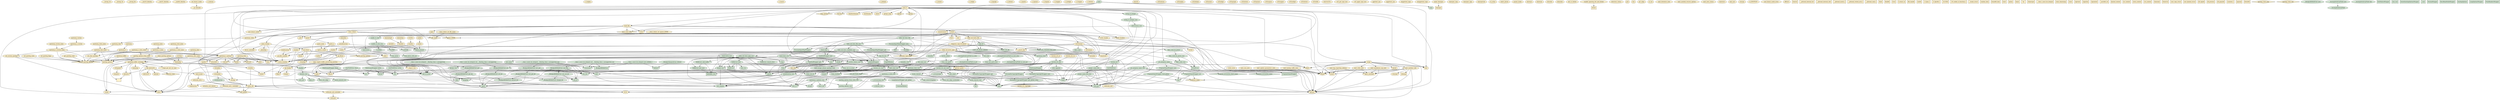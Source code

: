digraph {
"__bswap_16" [type=functions, language=source, fillcolor="#FFF2CC", style=filled, shape=ellipse];
"__bswap_32" [type=functions, language=source, fillcolor="#FFF2CC", style=filled, shape=ellipse];
"__bswap_64" [type=functions, language=source, fillcolor="#FFF2CC", style=filled, shape=ellipse];
"__uint16_identity" [type=functions, language=source, fillcolor="#FFF2CC", style=filled, shape=ellipse];
"__uint32_identity" [type=functions, language=source, fillcolor="#FFF2CC", style=filled, shape=ellipse];
"__uint64_identity" [type=functions, language=source, fillcolor="#FFF2CC", style=filled, shape=ellipse];
"__gl_setmode" [type=functions, language=source, fillcolor="#FFF2CC", style=filled, shape=ellipse];
"set_binary_mode" [type=functions, language=source, fillcolor="#FFF2CC", style=filled, shape=ellipse];
"c_isalnum" [type=functions, language=source, fillcolor="#FFF2CC", style=filled, shape=ellipse];
"c_isalpha" [type=functions, language=source, fillcolor="#FFF2CC", style=filled, shape=ellipse];
"c_isascii" [type=functions, language=source, fillcolor="#FFF2CC", style=filled, shape=ellipse];
"c_isblank" [type=functions, language=source, fillcolor="#FFF2CC", style=filled, shape=ellipse];
"c_iscntrl" [type=functions, language=source, fillcolor="#FFF2CC", style=filled, shape=ellipse];
"c_isdigit" [type=functions, language=source, fillcolor="#FFF2CC", style=filled, shape=ellipse];
"c_isgraph" [type=functions, language=source, fillcolor="#FFF2CC", style=filled, shape=ellipse];
"c_islower" [type=functions, language=source, fillcolor="#FFF2CC", style=filled, shape=ellipse];
"c_isprint" [type=functions, language=source, fillcolor="#FFF2CC", style=filled, shape=ellipse];
"c_ispunct" [type=functions, language=source, fillcolor="#FFF2CC", style=filled, shape=ellipse];
"c_isspace" [type=functions, language=source, fillcolor="#FFF2CC", style=filled, shape=ellipse];
"c_isupper" [type=functions, language=source, fillcolor="#FFF2CC", style=filled, shape=ellipse];
"c_isxdigit" [type=functions, language=source, fillcolor="#FFF2CC", style=filled, shape=ellipse];
"c_toupper" [type=functions, language=source, fillcolor="#FFF2CC", style=filled, shape=ellipse];
"c_tolower" [type=functions, language=source, fillcolor="#FFF2CC", style=filled, shape=ellipse];
"mbszero" [type=functions, language=source, fillcolor="#FFF2CC", style=filled, shape=ellipse];
"btoc32" [type=functions, language=source, fillcolor="#FFF2CC", style=filled, shape=ellipse];
"c32isalnum" [type=functions, language=source, fillcolor="#FFF2CC", style=filled, shape=ellipse];
"c32isalpha" [type=functions, language=source, fillcolor="#FFF2CC", style=filled, shape=ellipse];
"c32isblank" [type=functions, language=source, fillcolor="#FFF2CC", style=filled, shape=ellipse];
"c32iscntrl" [type=functions, language=source, fillcolor="#FFF2CC", style=filled, shape=ellipse];
"c32isdigit" [type=functions, language=source, fillcolor="#FFF2CC", style=filled, shape=ellipse];
"c32isgraph" [type=functions, language=source, fillcolor="#FFF2CC", style=filled, shape=ellipse];
"c32islower" [type=functions, language=source, fillcolor="#FFF2CC", style=filled, shape=ellipse];
"c32ispunct" [type=functions, language=source, fillcolor="#FFF2CC", style=filled, shape=ellipse];
"c32isspace" [type=functions, language=source, fillcolor="#FFF2CC", style=filled, shape=ellipse];
"c32isupper" [type=functions, language=source, fillcolor="#FFF2CC", style=filled, shape=ellipse];
"c32isxdigit" [type=functions, language=source, fillcolor="#FFF2CC", style=filled, shape=ellipse];
"c32tolower" [type=functions, language=source, fillcolor="#FFF2CC", style=filled, shape=ellipse];
"c32width" [type=functions, language=source, fillcolor="#FFF2CC", style=filled, shape=ellipse];
"mbsrtoc32s" [type=functions, language=source, fillcolor="#FFF2CC", style=filled, shape=ellipse];
"c32_get_type_test" [type=functions, language=source, fillcolor="#FFF2CC", style=filled, shape=ellipse];
"c32_apply_type_test" [type=functions, language=source, fillcolor="#FFF2CC", style=filled, shape=ellipse];
"c32isprint" [type=functions, language=source, fillcolor="#FFF2CC", style=filled, shape=ellipse];
"close_stream" [type=functions, language=source, fillcolor="#FFF2CC", style=filled, shape=ellipse];
"pgettext_aux" [type=functions, language=source, fillcolor="#FFF2CC", style=filled, shape=ellipse];
"npgettext_aux" [type=functions, language=source, fillcolor="#FFF2CC", style=filled, shape=ellipse];
"dcpgettext_expr" [type=functions, language=source, fillcolor="#FFF2CC", style=filled, shape=ellipse];
"dcnpgettext_expr" [type=functions, language=source, fillcolor="#FFF2CC", style=filled, shape=ellipse];
"close_stdout_set_file_name" [type=functions, language=source, fillcolor="#FFF2CC", style=filled, shape=ellipse];
"close_stdout_set_ignore_EPIPE" [type=functions, language=source, fillcolor="#FFF2CC", style=filled, shape=ellipse];
"close_stdout" [type=functions, language=source, fillcolor="#FFF2CC", style=filled, shape=ellipse];
"rpl_fclose" [type=functions, language=source, fillcolor="#FFF2CC", style=filled, shape=ellipse];
"clear_ungetc_buffer_preserving_position" [type=functions, language=source, fillcolor="#FFF2CC", style=filled, shape=ellipse];
"rpl_fflush" [type=functions, language=source, fillcolor="#FFF2CC", style=filled, shape=ellipse];
"rpl_fseeko" [type=functions, language=source, fillcolor="#FFF2CC", style=filled, shape=ellipse];
"hard_locale" [type=functions, language=source, fillcolor="#FFF2CC", style=filled, shape=ellipse];
"initialize_exit_failure" [type=functions, language=source, fillcolor="#FFF2CC", style=filled, shape=ellipse];
"make_timespec" [type=functions, language=source, fillcolor="#FFF2CC", style=filled, shape=ellipse];
"timespec_cmp" [type=functions, language=source, fillcolor="#FFF2CC", style=filled, shape=ellipse];
"timespec_sign" [type=functions, language=source, fillcolor="#FFF2CC", style=filled, shape=ellipse];
"timespectod" [type=functions, language=source, fillcolor="#FFF2CC", style=filled, shape=ellipse];
"to_uchar" [type=functions, language=source, fillcolor="#FFF2CC", style=filled, shape=ellipse];
"select_plural" [type=functions, language=source, fillcolor="#FFF2CC", style=filled, shape=ellipse];
"xnrealloc" [type=functions, language=source, fillcolor="#FFF2CC", style=filled, shape=ellipse];
"psame_inode" [type=functions, language=source, fillcolor="#FFF2CC", style=filled, shape=ellipse];
"chownat" [type=functions, language=source, fillcolor="#FFF2CC", style=filled, shape=ellipse];
"lchownat" [type=functions, language=source, fillcolor="#FFF2CC", style=filled, shape=ellipse];
"chmodat" [type=functions, language=source, fillcolor="#FFF2CC", style=filled, shape=ellipse];
"lchmodat" [type=functions, language=source, fillcolor="#FFF2CC", style=filled, shape=ellipse];
"dot_or_dotdot" [type=functions, language=source, fillcolor="#FFF2CC", style=filled, shape=ellipse];
"readdir_ignoring_dot_and_dotdot" [type=functions, language=source, fillcolor="#FFF2CC", style=filled, shape=ellipse];
"directory_status" [type=functions, language=source, fillcolor="#FFF2CC", style=filled, shape=ellipse];
"gcd" [type=functions, language=source, fillcolor="#FFF2CC", style=filled, shape=ellipse];
"lcm" [type=functions, language=source, fillcolor="#FFF2CC", style=filled, shape=ellipse];
"ptr_align" [type=functions, language=source, fillcolor="#FFF2CC", style=filled, shape=ellipse];
"is_nul" [type=functions, language=source, fillcolor="#FFF2CC", style=filled, shape=ellipse];
"emit_stdin_note" [type=functions, language=source, fillcolor="#FFF2CC", style=filled, shape=ellipse];
"emit_mandatory_arg_note" [type=functions, language=source, fillcolor="#FFF2CC", style=filled, shape=ellipse];
"emit_size_note" [type=functions, language=source, fillcolor="#FFF2CC", style=filled, shape=ellipse];
"emit_blocksize_note" [type=functions, language=source, fillcolor="#FFF2CC", style=filled, shape=ellipse];
"emit_update_parameters_note" [type=functions, language=source, fillcolor="#FFF2CC", style=filled, shape=ellipse];
"emit_backup_suffix_note" [type=functions, language=source, fillcolor="#FFF2CC", style=filled, shape=ellipse];
"emit_symlink_recurse_options" [type=functions, language=source, fillcolor="#FFF2CC", style=filled, shape=ellipse];
"emit_exec_status" [type=functions, language=source, fillcolor="#FFF2CC", style=filled, shape=ellipse];
"emit_ancillary_info" [type=functions, language=source, fillcolor="#FFF2CC", style=filled, shape=ellipse];
"timetostr" [type=functions, language=source, fillcolor="#FFF2CC", style=filled, shape=ellipse];
"bad_cast" [type=functions, language=source, fillcolor="#FFF2CC", style=filled, shape=ellipse];
"write_error" [type=functions, language=source, fillcolor="#FFF2CC", style=filled, shape=ellipse];
"stzncpy" [type=functions, language=source, fillcolor="#FFF2CC", style=filled, shape=ellipse];
"is_ENOTSUP" [type=functions, language=source, fillcolor="#FFF2CC", style=filled, shape=ellipse];
"xset_binary_mode_error" [type=functions, language=source, fillcolor="#FFF2CC", style=filled, shape=ellipse];
"xset_binary_mode" [type=functions, language=source, fillcolor="#FFF2CC", style=filled, shape=ellipse];
"usage" [type=functions, language=source, fillcolor="#FFF2CC", style=filled, shape=ellipse];
"diagnose_copy_fd_failure" [type=functions, language=source, fillcolor="#FFF2CC", style=filled, shape=ellipse];
"write_header" [type=functions, language=source, fillcolor="#FFF2CC", style=filled, shape=ellipse];
"elide_tail_bytes_pipe" [type=functions, language=source, fillcolor="#FFF2CC", style=filled, shape=ellipse];
"elide_tail_bytes_file" [type=functions, language=source, fillcolor="#FFF2CC", style=filled, shape=ellipse];
"head" [type=functions, language=source, fillcolor="#FFF2CC", style=filled, shape=ellipse];
"head_file" [type=functions, language=source, fillcolor="#FFF2CC", style=filled, shape=ellipse];
"main_0" [type=functions, language=source, fillcolor="#FFF2CC", style=filled, shape=ellipse];
"_gl_alloc_nomem" [type=functions, language=source, fillcolor="#FFF2CC", style=filled, shape=ellipse];
"imalloc" [type=functions, language=source, fillcolor="#FFF2CC", style=filled, shape=ellipse];
"irealloc" [type=functions, language=source, fillcolor="#FFF2CC", style=filled, shape=ellipse];
"icalloc" [type=functions, language=source, fillcolor="#FFF2CC", style=filled, shape=ellipse];
"ireallocarray" [type=functions, language=source, fillcolor="#FFF2CC", style=filled, shape=ellipse];
"rpl_mbrtoc32" [type=functions, language=source, fillcolor="#FFF2CC", style=filled, shape=ellipse];
"offtostr" [type=functions, language=source, fillcolor="#FFF2CC", style=filled, shape=ellipse];
"clone_quoting_options" [type=functions, language=source, fillcolor="#FFF2CC", style=filled, shape=ellipse];
"get_quoting_style" [type=functions, language=source, fillcolor="#FFF2CC", style=filled, shape=ellipse];
"set_quoting_style" [type=functions, language=source, fillcolor="#FFF2CC", style=filled, shape=ellipse];
"set_char_quoting" [type=functions, language=source, fillcolor="#FFF2CC", style=filled, shape=ellipse];
"set_quoting_flags" [type=functions, language=source, fillcolor="#FFF2CC", style=filled, shape=ellipse];
"set_custom_quoting" [type=functions, language=source, fillcolor="#FFF2CC", style=filled, shape=ellipse];
"quoting_options_from_style" [type=functions, language=source, fillcolor="#FFF2CC", style=filled, shape=ellipse];
"gettext_quote" [type=functions, language=source, fillcolor="#FFF2CC", style=filled, shape=ellipse];
"quotearg_buffer_restyled" [type=functions, language=source, fillcolor="#FFF2CC", style=filled, shape=ellipse];
"quotearg_buffer" [type=functions, language=source, fillcolor="#FFF2CC", style=filled, shape=ellipse];
"quotearg_alloc" [type=functions, language=source, fillcolor="#FFF2CC", style=filled, shape=ellipse];
"quotearg_alloc_mem" [type=functions, language=source, fillcolor="#FFF2CC", style=filled, shape=ellipse];
"quotearg_free" [type=functions, language=source, fillcolor="#FFF2CC", style=filled, shape=ellipse];
"quotearg_n_options" [type=functions, language=source, fillcolor="#FFF2CC", style=filled, shape=ellipse];
"quotearg_n" [type=functions, language=source, fillcolor="#FFF2CC", style=filled, shape=ellipse];
"quotearg_n_mem" [type=functions, language=source, fillcolor="#FFF2CC", style=filled, shape=ellipse];
"quotearg" [type=functions, language=source, fillcolor="#FFF2CC", style=filled, shape=ellipse];
"quotearg_mem" [type=functions, language=source, fillcolor="#FFF2CC", style=filled, shape=ellipse];
"quotearg_n_style_mem" [type=functions, language=source, fillcolor="#FFF2CC", style=filled, shape=ellipse];
"quotearg_style_mem" [type=functions, language=source, fillcolor="#FFF2CC", style=filled, shape=ellipse];
"quotearg_char_mem" [type=functions, language=source, fillcolor="#FFF2CC", style=filled, shape=ellipse];
"quotearg_char" [type=functions, language=source, fillcolor="#FFF2CC", style=filled, shape=ellipse];
"quotearg_colon" [type=functions, language=source, fillcolor="#FFF2CC", style=filled, shape=ellipse];
"quotearg_colon_mem" [type=functions, language=source, fillcolor="#FFF2CC", style=filled, shape=ellipse];
"quotearg_n_style_colon" [type=functions, language=source, fillcolor="#FFF2CC", style=filled, shape=ellipse];
"quotearg_n_custom" [type=functions, language=source, fillcolor="#FFF2CC", style=filled, shape=ellipse];
"quotearg_n_custom_mem" [type=functions, language=source, fillcolor="#FFF2CC", style=filled, shape=ellipse];
"quotearg_custom" [type=functions, language=source, fillcolor="#FFF2CC", style=filled, shape=ellipse];
"quotearg_custom_mem" [type=functions, language=source, fillcolor="#FFF2CC", style=filled, shape=ellipse];
"quote_n_mem" [type=functions, language=source, fillcolor="#FFF2CC", style=filled, shape=ellipse];
"quote_mem" [type=functions, language=source, fillcolor="#FFF2CC", style=filled, shape=ellipse];
"quote_n" [type=functions, language=source, fillcolor="#FFF2CC", style=filled, shape=ellipse];
"quote" [type=functions, language=source, fillcolor="#FFF2CC", style=filled, shape=ellipse];
"setlocale_null_unlocked" [type=functions, language=source, fillcolor="#FFF2CC", style=filled, shape=ellipse];
"setlocale_null_r_unlocked" [type=functions, language=source, fillcolor="#FFF2CC", style=filled, shape=ellipse];
"setlocale_null_r" [type=functions, language=source, fillcolor="#FFF2CC", style=filled, shape=ellipse];
"setlocale_null" [type=functions, language=source, fillcolor="#FFF2CC", style=filled, shape=ellipse];
"umaxtostr" [type=functions, language=source, fillcolor="#FFF2CC", style=filled, shape=ellipse];
"version_etc_ar" [type=functions, language=source, fillcolor="#FFF2CC", style=filled, shape=ellipse];
"version_etc_va" [type=functions, language=source, fillcolor="#FFF2CC", style=filled, shape=ellipse];
"emit_bug_reporting_address" [type=functions, language=source, fillcolor="#FFF2CC", style=filled, shape=ellipse];
"xalloc_die" [type=functions, language=source, fillcolor="#FFF2CC", style=filled, shape=ellipse];
"xnumtoumax" [type=functions, language=source, fillcolor="#FFF2CC", style=filled, shape=ellipse];
"ximalloc" [type=functions, language=source, fillcolor="#FFF2CC", style=filled, shape=ellipse];
"xcharalloc" [type=functions, language=source, fillcolor="#FFF2CC", style=filled, shape=ellipse];
"xrealloc" [type=functions, language=source, fillcolor="#FFF2CC", style=filled, shape=ellipse];
"xirealloc" [type=functions, language=source, fillcolor="#FFF2CC", style=filled, shape=ellipse];
"xireallocarray" [type=functions, language=source, fillcolor="#FFF2CC", style=filled, shape=ellipse];
"xinmalloc" [type=functions, language=source, fillcolor="#FFF2CC", style=filled, shape=ellipse];
"x2realloc" [type=functions, language=source, fillcolor="#FFF2CC", style=filled, shape=ellipse];
"x2nrealloc" [type=functions, language=source, fillcolor="#FFF2CC", style=filled, shape=ellipse];
"xpalloc" [type=functions, language=source, fillcolor="#FFF2CC", style=filled, shape=ellipse];
"xzalloc" [type=functions, language=source, fillcolor="#FFF2CC", style=filled, shape=ellipse];
"xizalloc" [type=functions, language=source, fillcolor="#FFF2CC", style=filled, shape=ellipse];
"xcalloc" [type=functions, language=source, fillcolor="#FFF2CC", style=filled, shape=ellipse];
"xicalloc" [type=functions, language=source, fillcolor="#FFF2CC", style=filled, shape=ellipse];
"xmemdup" [type=functions, language=source, fillcolor="#FFF2CC", style=filled, shape=ellipse];
"ximemdup" [type=functions, language=source, fillcolor="#FFF2CC", style=filled, shape=ellipse];
"ximemdup0" [type=functions, language=source, fillcolor="#FFF2CC", style=filled, shape=ellipse];
"xstrdup" [type=functions, language=source, fillcolor="#FFF2CC", style=filled, shape=ellipse];
"xstrtoumax" [type=functions, language=source, fillcolor="#FFF2CC", style=filled, shape=ellipse];
"" [type=structs, language=source, fillcolor="#FFF2CC", style=filled, shape=box];
"timeval" [type=structs, language=source, fillcolor="#FFF2CC", style=filled, shape=box];
"timespec" [type=structs, language=source, fillcolor="#FFF2CC", style=filled, shape=box];
"__pthread_internal_list" [type=structs, language=source, fillcolor="#FFF2CC", style=filled, shape=box];
"__pthread_internal_slist" [type=structs, language=source, fillcolor="#FFF2CC", style=filled, shape=box];
"__pthread_mutex_s" [type=structs, language=source, fillcolor="#FFF2CC", style=filled, shape=box];
"__pthread_rwlock_arch_t" [type=structs, language=source, fillcolor="#FFF2CC", style=filled, shape=box];
"__pthread_cond_s" [type=structs, language=source, fillcolor="#FFF2CC", style=filled, shape=box];
"flock" [type=structs, language=source, fillcolor="#FFF2CC", style=filled, shape=box];
"flock64" [type=structs, language=source, fillcolor="#FFF2CC", style=filled, shape=box];
"iovec" [type=structs, language=source, fillcolor="#FFF2CC", style=filled, shape=box];
"f_owner_ex" [type=structs, language=source, fillcolor="#FFF2CC", style=filled, shape=box];
"file_handle" [type=structs, language=source, fillcolor="#FFF2CC", style=filled, shape=box];
"stat" [type=structs, language=source, fillcolor="#FFF2CC", style=filled, shape=box];
"stat64" [type=structs, language=source, fillcolor="#FFF2CC", style=filled, shape=box];
"_G_fpos_t" [type=structs, language=source, fillcolor="#FFF2CC", style=filled, shape=box];
"_G_fpos64_t" [type=structs, language=source, fillcolor="#FFF2CC", style=filled, shape=box];
"_IO_FILE" [type=structs, language=source, fillcolor="#FFF2CC", style=filled, shape=box];
"_IO_cookie_io_functions_t" [type=structs, language=source, fillcolor="#FFF2CC", style=filled, shape=box];
"__locale_struct" [type=structs, language=source, fillcolor="#FFF2CC", style=filled, shape=box];
"random_data" [type=structs, language=source, fillcolor="#FFF2CC", style=filled, shape=box];
"drand48_data" [type=structs, language=source, fillcolor="#FFF2CC", style=filled, shape=box];
"lconv" [type=structs, language=source, fillcolor="#FFF2CC", style=filled, shape=box];
"option" [type=structs, language=source, fillcolor="#FFF2CC", style=filled, shape=box];
"timex" [type=structs, language=source, fillcolor="#FFF2CC", style=filled, shape=box];
"tm" [type=structs, language=source, fillcolor="#FFF2CC", style=filled, shape=box];
"itimerspec" [type=structs, language=source, fillcolor="#FFF2CC", style=filled, shape=box];
"__time_t_must_be_integral" [type=structs, language=source, fillcolor="#FFF2CC", style=filled, shape=box];
"statx_timestamp" [type=structs, language=source, fillcolor="#FFF2CC", style=filled, shape=box];
"statx" [type=structs, language=source, fillcolor="#FFF2CC", style=filled, shape=box];
"sigevent" [type=structs, language=source, fillcolor="#FFF2CC", style=filled, shape=box];
"sigaction" [type=structs, language=source, fillcolor="#FFF2CC", style=filled, shape=box];
"sigcontext" [type=structs, language=source, fillcolor="#FFF2CC", style=filled, shape=box];
"_aarch64_ctx" [type=structs, language=source, fillcolor="#FFF2CC", style=filled, shape=box];
"fpsimd_context" [type=structs, language=source, fillcolor="#FFF2CC", style=filled, shape=box];
"esr_context" [type=structs, language=source, fillcolor="#FFF2CC", style=filled, shape=box];
"extra_context" [type=structs, language=source, fillcolor="#FFF2CC", style=filled, shape=box];
"sve_context" [type=structs, language=source, fillcolor="#FFF2CC", style=filled, shape=box];
"timezone" [type=structs, language=source, fillcolor="#FFF2CC", style=filled, shape=box];
"itimerval" [type=structs, language=source, fillcolor="#FFF2CC", style=filled, shape=box];
"user_regs_struct" [type=structs, language=source, fillcolor="#FFF2CC", style=filled, shape=box];
"user_fpsimd_struct" [type=structs, language=source, fillcolor="#FFF2CC", style=filled, shape=box];
"elf_siginfo" [type=structs, language=source, fillcolor="#FFF2CC", style=filled, shape=box];
"elf_prstatus" [type=structs, language=source, fillcolor="#FFF2CC", style=filled, shape=box];
"elf_prpsinfo" [type=structs, language=source, fillcolor="#FFF2CC", style=filled, shape=box];
"ucontext_t" [type=structs, language=source, fillcolor="#FFF2CC", style=filled, shape=box];
"sigstack" [type=structs, language=source, fillcolor="#FFF2CC", style=filled, shape=box];
"dirent" [type=structs, language=source, fillcolor="#FFF2CC", style=filled, shape=box];
"dirent64" [type=structs, language=source, fillcolor="#FFF2CC", style=filled, shape=box];
"infomap" [type=structs, language=source, fillcolor="#FFF2CC", style=filled, shape=box];
"quoting_options" [type=structs, language=source, fillcolor="#FFF2CC", style=filled, shape=box];
"slotvec" [type=globals, language=source, fillcolor="#FFF2CC", style=filled, shape=diamond];
"file_name" [type=globals, language=source, fillcolor="#FFF2CC", style=filled, shape=diamond];
"ignore_EPIPE" [type=globals, language=source, fillcolor="#FFF2CC", style=filled, shape=diamond];
"exit_failure" [type=globals, language=source, fillcolor="#FFF2CC", style=filled, shape=diamond];
"presume_input_pipe" [type=globals, language=source, fillcolor="#FFF2CC", style=filled, shape=diamond];
"print_headers" [type=globals, language=source, fillcolor="#FFF2CC", style=filled, shape=diamond];
"line_end" [type=globals, language=source, fillcolor="#FFF2CC", style=filled, shape=diamond];
"have_read_stdin" [type=globals, language=source, fillcolor="#FFF2CC", style=filled, shape=diamond];
"long_options" [type=globals, language=source, fillcolor="#FFF2CC", style=filled, shape=diamond];
"internal_state" [type=globals, language=source, fillcolor="#FFF2CC", style=filled, shape=diamond];
"program_name" [type=globals, language=source, fillcolor="#FFF2CC", style=filled, shape=diamond];
"quoting_style_args" [type=globals, language=source, fillcolor="#FFF2CC", style=filled, shape=diamond];
"quoting_style_vals" [type=globals, language=source, fillcolor="#FFF2CC", style=filled, shape=diamond];
"default_quoting_options" [type=globals, language=source, fillcolor="#FFF2CC", style=filled, shape=diamond];
"slot0" [type=globals, language=source, fillcolor="#FFF2CC", style=filled, shape=diamond];
"nslots" [type=globals, language=source, fillcolor="#FFF2CC", style=filled, shape=diamond];
"slotvec0" [type=globals, language=source, fillcolor="#FFF2CC", style=filled, shape=diamond];
"quote_quoting_options" [type=globals, language=source, fillcolor="#FFF2CC", style=filled, shape=diamond];
"version_etc_copyright" [type=globals, language=source, fillcolor="#FFF2CC", style=filled, shape=diamond];
"Version" [type=globals, language=source, fillcolor="#FFF2CC", style=filled, shape=diamond];
"quotearg_n_style_rust" [type=functions, language=target, fillcolor="#D5E8D4", style=filled, shape=ellipse];
"__IncompleteArrayField::as_ptr" [type=functions, language=target, fillcolor="#D5E8D4", style=filled, shape=ellipse];
"PresumeInputPipeWrapper::new" [type=functions, language=target, fillcolor="#D5E8D4", style=filled, shape=ellipse];
"VersionEtcCopyrightWrapper::get_global_value" [type=functions, language=target, fillcolor="#D5E8D4", style=filled, shape=ellipse];
"xreallocarray_rust" [type=functions, language=target, fillcolor="#D5E8D4", style=filled, shape=ellipse];
"FileStreamWrapper::flush" [type=functions, language=target, fillcolor="#D5E8D4", style=filled, shape=ellipse];
"safe_read_rust" [type=functions, language=target, fillcolor="#D5E8D4", style=filled, shape=ellipse];
"ProgramNameWrapper::set" [type=functions, language=target, fillcolor="#D5E8D4", style=filled, shape=ellipse];
"xnmalloc" [type=functions, language=target, fillcolor="#D5E8D4", style=filled, shape=ellipse];
"PresumeInputPipeWrapper::get" [type=functions, language=target, fillcolor="#D5E8D4", style=filled, shape=ellipse];
"VersionEtcCopyrightWrapper::new" [type=functions, language=target, fillcolor="#D5E8D4", style=filled, shape=ellipse];
"locale_charset" [type=functions, language=target, fillcolor="#D5E8D4", style=filled, shape=ellipse];
"xwrite_stdout" [type=functions, language=target, fillcolor="#D5E8D4", style=filled, shape=ellipse];
"check_nonnull_rust" [type=functions, language=target, fillcolor="#D5E8D4", style=filled, shape=ellipse];
"__BindgenBitfieldUnit::change_bit" [type=functions, language=target, fillcolor="#D5E8D4", style=filled, shape=ellipse];
"copy_fd_rust" [type=functions, language=target, fillcolor="#D5E8D4", style=filled, shape=ellipse];
"__BindgenBitfieldUnit::new" [type=functions, language=target, fillcolor="#D5E8D4", style=filled, shape=ellipse];
"string_to_integer_rust" [type=functions, language=target, fillcolor="#D5E8D4", style=filled, shape=ellipse];
"shell_escape_always_quoting_style" [type=functions, language=target, fillcolor="#D5E8D4", style=filled, shape=ellipse];
"bkm_scale_by_power_rust" [type=functions, language=target, fillcolor="#D5E8D4", style=filled, shape=ellipse];
"elide_tail_lines_file_rust" [type=functions, language=target, fillcolor="#D5E8D4", style=filled, shape=ellipse];
"elide_tail_lines_pipe_rust" [type=functions, language=target, fillcolor="#D5E8D4", style=filled, shape=ellipse];
"version_etc_arn_rust" [type=functions, language=target, fillcolor="#D5E8D4", style=filled, shape=ellipse];
"__IncompleteArrayField::as_mut_ptr" [type=functions, language=target, fillcolor="#D5E8D4", style=filled, shape=ellipse];
"__BindgenBitfieldUnit::raw_get_bit" [type=functions, language=target, fillcolor="#D5E8D4", style=filled, shape=ellipse];
"__BindgenBitfieldUnit::get_bit" [type=functions, language=target, fillcolor="#D5E8D4", style=filled, shape=ellipse];
"elseek_rust" [type=functions, language=target, fillcolor="#D5E8D4", style=filled, shape=ellipse];
"FileStreamWrapper::write" [type=functions, language=target, fillcolor="#D5E8D4", style=filled, shape=ellipse];
"main" [type=functions, language=target, fillcolor="#D5E8D4", style=filled, shape=ellipse];
"bkm_scale_by_power" [type=functions, language=target, fillcolor="#D5E8D4", style=filled, shape=ellipse];
"xwrite_stdout_rust" [type=functions, language=target, fillcolor="#D5E8D4", style=filled, shape=ellipse];
"VersionEtcCopyrightWrapper::get" [type=functions, language=target, fillcolor="#D5E8D4", style=filled, shape=ellipse];
"c_tolower_rust" [type=functions, language=target, fillcolor="#D5E8D4", style=filled, shape=ellipse];
"elseek" [type=functions, language=target, fillcolor="#D5E8D4", style=filled, shape=ellipse];
"elide_tail_lines_file" [type=functions, language=target, fillcolor="#D5E8D4", style=filled, shape=ellipse];
"version_etc_rust" [type=functions, language=target, fillcolor="#D5E8D4", style=filled, shape=ellipse];
"quotearg_style_rust" [type=functions, language=target, fillcolor="#D5E8D4", style=filled, shape=ellipse];
"LongOptionsWrapper::get_global" [type=functions, language=target, fillcolor="#D5E8D4", style=filled, shape=ellipse];
"check_nonnull" [type=functions, language=target, fillcolor="#D5E8D4", style=filled, shape=ellipse];
"xnmalloc_rust" [type=functions, language=target, fillcolor="#D5E8D4", style=filled, shape=ellipse];
"locale_charset_rust" [type=functions, language=target, fillcolor="#D5E8D4", style=filled, shape=ellipse];
"quotearg_n_options_rust" [type=functions, language=target, fillcolor="#D5E8D4", style=filled, shape=ellipse];
"__IncompleteArrayField::new" [type=functions, language=target, fillcolor="#D5E8D4", style=filled, shape=ellipse];
"xmalloc_rust" [type=functions, language=target, fillcolor="#D5E8D4", style=filled, shape=ellipse];
"set_program_name" [type=functions, language=target, fillcolor="#D5E8D4", style=filled, shape=ellipse];
"ProgramNameWrapper::new" [type=functions, language=target, fillcolor="#D5E8D4", style=filled, shape=ellipse];
"head_lines" [type=functions, language=target, fillcolor="#D5E8D4", style=filled, shape=ellipse];
"head_bytes_rust" [type=functions, language=target, fillcolor="#D5E8D4", style=filled, shape=ellipse];
"BufferList::new" [type=functions, language=target, fillcolor="#D5E8D4", style=filled, shape=ellipse];
"copy_fd" [type=functions, language=target, fillcolor="#D5E8D4", style=filled, shape=ellipse];
"__BindgenBitfieldUnit::raw_set" [type=functions, language=target, fillcolor="#D5E8D4", style=filled, shape=ellipse];
"__IncompleteArrayField::fmt" [type=functions, language=target, fillcolor="#D5E8D4", style=filled, shape=ellipse];
"usable_st_size_rust" [type=functions, language=target, fillcolor="#D5E8D4", style=filled, shape=ellipse];
"__BindgenBitfieldUnit::set" [type=functions, language=target, fillcolor="#D5E8D4", style=filled, shape=ellipse];
"__BindgenBitfieldUnit::get" [type=functions, language=target, fillcolor="#D5E8D4", style=filled, shape=ellipse];
"version_etc" [type=functions, language=target, fillcolor="#D5E8D4", style=filled, shape=ellipse];
"BufferList::add_buffer" [type=functions, language=target, fillcolor="#D5E8D4", style=filled, shape=ellipse];
"elide_tail_lines_seekable_rust" [type=functions, language=target, fillcolor="#D5E8D4", style=filled, shape=ellipse];
"fpurge_rust" [type=functions, language=target, fillcolor="#D5E8D4", style=filled, shape=ellipse];
"__IncompleteArrayField::as_mut_slice" [type=functions, language=target, fillcolor="#D5E8D4", style=filled, shape=ellipse];
"BufferList::remove_first" [type=functions, language=target, fillcolor="#D5E8D4", style=filled, shape=ellipse];
"LibcFileWriter::write" [type=functions, language=target, fillcolor="#D5E8D4", style=filled, shape=ellipse];
"quotearg_style" [type=functions, language=target, fillcolor="#D5E8D4", style=filled, shape=ellipse];
"__BindgenBitfieldUnit::raw_get" [type=functions, language=target, fillcolor="#D5E8D4", style=filled, shape=ellipse];
"full_read" [type=functions, language=target, fillcolor="#D5E8D4", style=filled, shape=ellipse];
"c_strcasecmp_rust" [type=functions, language=target, fillcolor="#D5E8D4", style=filled, shape=ellipse];
"c_strcasecmp" [type=functions, language=target, fillcolor="#D5E8D4", style=filled, shape=ellipse];
"head_bytes" [type=functions, language=target, fillcolor="#D5E8D4", style=filled, shape=ellipse];
"xmalloc" [type=functions, language=target, fillcolor="#D5E8D4", style=filled, shape=ellipse];
"usable_st_size" [type=functions, language=target, fillcolor="#D5E8D4", style=filled, shape=ellipse];
"__BindgenBitfieldUnit::extract_bit" [type=functions, language=target, fillcolor="#D5E8D4", style=filled, shape=ellipse];
"xdectoumax_rust" [type=functions, language=target, fillcolor="#D5E8D4", style=filled, shape=ellipse];
"__IncompleteArrayField::as_slice" [type=functions, language=target, fillcolor="#D5E8D4", style=filled, shape=ellipse];
"full_read_rust" [type=functions, language=target, fillcolor="#D5E8D4", style=filled, shape=ellipse];
"__time_t_must_be_integral::__floating_time_t_unsupported_raw" [type=functions, language=target, fillcolor="#D5E8D4", style=filled, shape=ellipse];
"__BindgenBitfieldUnit::set_bit" [type=functions, language=target, fillcolor="#D5E8D4", style=filled, shape=ellipse];
"proper_name_lite" [type=functions, language=target, fillcolor="#D5E8D4", style=filled, shape=ellipse];
"__BindgenBitfieldUnit::raw_set_bit" [type=functions, language=target, fillcolor="#D5E8D4", style=filled, shape=ellipse];
"__BindgenOpaqueArray::default" [type=functions, language=target, fillcolor="#D5E8D4", style=filled, shape=ellipse];
"__time_t_must_be_integral::set___floating_time_t_unsupported_raw" [type=functions, language=target, fillcolor="#D5E8D4", style=filled, shape=ellipse];
"LineEndWrapper::new" [type=functions, language=target, fillcolor="#D5E8D4", style=filled, shape=ellipse];
"proper_name_lite_rust" [type=functions, language=target, fillcolor="#D5E8D4", style=filled, shape=ellipse];
"LineEndWrapper::get" [type=functions, language=target, fillcolor="#D5E8D4", style=filled, shape=ellipse];
"xreallocarray" [type=functions, language=target, fillcolor="#D5E8D4", style=filled, shape=ellipse];
"__time_t_must_be_integral::__floating_time_t_unsupported" [type=functions, language=target, fillcolor="#D5E8D4", style=filled, shape=ellipse];
"LibcFileWriter::flush" [type=functions, language=target, fillcolor="#D5E8D4", style=filled, shape=ellipse];
"bkm_scale" [type=functions, language=target, fillcolor="#D5E8D4", style=filled, shape=ellipse];
"__time_t_must_be_integral::set___floating_time_t_unsupported" [type=functions, language=target, fillcolor="#D5E8D4", style=filled, shape=ellipse];
"version_etc_arn" [type=functions, language=target, fillcolor="#D5E8D4", style=filled, shape=ellipse];
"BufferList::last_mut" [type=functions, language=target, fillcolor="#D5E8D4", style=filled, shape=ellipse];
"set_program_name_rust" [type=functions, language=target, fillcolor="#D5E8D4", style=filled, shape=ellipse];
"quoting_options_from_style_rust" [type=functions, language=target, fillcolor="#D5E8D4", style=filled, shape=ellipse];
"string_to_integer" [type=functions, language=target, fillcolor="#D5E8D4", style=filled, shape=ellipse];
"ProgramNameWrapper::read_global" [type=functions, language=target, fillcolor="#D5E8D4", style=filled, shape=ellipse];
"bkm_scale_rust" [type=functions, language=target, fillcolor="#D5E8D4", style=filled, shape=ellipse];
"head_lines_rust" [type=functions, language=target, fillcolor="#D5E8D4", style=filled, shape=ellipse];
"__time_t_must_be_integral::new_bitfield_1" [type=functions, language=target, fillcolor="#D5E8D4", style=filled, shape=ellipse];
"LineEndWrapper" [type=structs, language=target, fillcolor="#D5E8D4", style=filled, shape=box];
"PresumeInputPipeWrapper" [type=structs, language=target, fillcolor="#D5E8D4", style=filled, shape=box];
"ExitFailureWrapper" [type=structs, language=target, fillcolor="#D5E8D4", style=filled, shape=box];
"CopyFdStatus" [type=structs, language=target, fillcolor="#D5E8D4", style=filled, shape=box];
"stat_rust" [type=structs, language=target, fillcolor="#D5E8D4", style=filled, shape=box];
"QuoteQuotingOptionsWrapper" [type=structs, language=target, fillcolor="#D5E8D4", style=filled, shape=box];
"linebuffer_rust" [type=structs, language=target, fillcolor="#D5E8D4", style=filled, shape=box];
"BufferList" [type=structs, language=target, fillcolor="#D5E8D4", style=filled, shape=box];
"_rust" [type=structs, language=target, fillcolor="#D5E8D4", style=filled, shape=box];
"ProgramNameWrapper" [type=structs, language=target, fillcolor="#D5E8D4", style=filled, shape=box];
"quoting_options_rust" [type=structs, language=target, fillcolor="#D5E8D4", style=filled, shape=box];
"VersionWrapper" [type=structs, language=target, fillcolor="#D5E8D4", style=filled, shape=box];
"StrtolError" [type=structs, language=target, fillcolor="#D5E8D4", style=filled, shape=box];
"VersionEtcCopyrightWrapper" [type=structs, language=target, fillcolor="#D5E8D4", style=filled, shape=box];
"HaveReadStdinWrapper" [type=structs, language=target, fillcolor="#D5E8D4", style=filled, shape=box];
"QuotingOptions" [type=structs, language=target, fillcolor="#D5E8D4", style=filled, shape=box];
"CommandOption" [type=structs, language=target, fillcolor="#D5E8D4", style=filled, shape=box];
"FileStreamWrapper" [type=structs, language=target, fillcolor="#D5E8D4", style=filled, shape=box];
"LibcFileWriter" [type=structs, language=target, fillcolor="#D5E8D4", style=filled, shape=box];
"LongOptionsWrapper" [type=structs, language=target, fillcolor="#D5E8D4", style=filled, shape=box];
"PrintHeadersWrapper" [type=structs, language=target, fillcolor="#D5E8D4", style=filled, shape=box];
"S_IFREG" [type=globals, language=target, fillcolor="#D5E8D4", style=filled, shape=diamond];
"COPY_FD_UNEXPECTED_EOF" [type=globals, language=target, fillcolor="#D5E8D4", style=filled, shape=diamond];
"COPY_FD_READ_ERROR" [type=globals, language=target, fillcolor="#D5E8D4", style=filled, shape=diamond];
"SYS_BUFSIZE_MAX" [type=globals, language=target, fillcolor="#D5E8D4", style=filled, shape=diamond];
"INIT" [type=globals, language=target, fillcolor="#D5E8D4", style=filled, shape=diamond];
"COPY_FD_OK" [type=globals, language=target, fillcolor="#D5E8D4", style=filled, shape=diamond];
"S_IFMT" [type=globals, language=target, fillcolor="#D5E8D4", style=filled, shape=diamond];
"S_IFLNK" [type=globals, language=target, fillcolor="#D5E8D4", style=filled, shape=diamond];
"GLOBAL" [type=globals, language=target, fillcolor="#D5E8D4", style=filled, shape=diamond];
"iswprint" [type=functions, language=source, fillcolor="#FFF2CC", style=filled, shape=ellipse];
"__fpending" [type=functions, language=source, fillcolor="#FFF2CC", style=filled, shape=ellipse];
"ferror_unlocked" [type=functions, language=source, fillcolor="#FFF2CC", style=filled, shape=ellipse];
"__errno_location" [type=functions, language=source, fillcolor="#FFF2CC", style=filled, shape=ellipse];
"gettext" [type=functions, language=source, fillcolor="#FFF2CC", style=filled, shape=ellipse];
"error" [type=functions, language=source, fillcolor="#FFF2CC", style=filled, shape=ellipse];
"_exit" [type=functions, language=source, fillcolor="#FFF2CC", style=filled, shape=ellipse];
"stderr" [type=globals, language=source, fillcolor="#FFF2CC", style=filled, shape=diamond];
"stdout" [type=globals, language=source, fillcolor="#FFF2CC", style=filled, shape=diamond];
"fileno" [type=functions, language=source, fillcolor="#FFF2CC", style=filled, shape=ellipse];
"fclose" [type=functions, language=source, fillcolor="#FFF2CC", style=filled, shape=ellipse];
"__freading" [type=functions, language=source, fillcolor="#FFF2CC", style=filled, shape=ellipse];
"lseek" [type=functions, language=source, fillcolor="#FFF2CC", style=filled, shape=ellipse];
"fflush" [type=functions, language=source, fillcolor="#FFF2CC", style=filled, shape=ellipse];
"fseeko" [type=functions, language=source, fillcolor="#FFF2CC", style=filled, shape=ellipse];
"strcmp" [type=functions, language=source, fillcolor="#FFF2CC", style=filled, shape=ellipse];
"fputs_unlocked" [type=functions, language=source, fillcolor="#FFF2CC", style=filled, shape=ellipse];
"printf" [type=functions, language=source, fillcolor="#FFF2CC", style=filled, shape=ellipse];
"setlocale" [type=functions, language=source, fillcolor="#FFF2CC", style=filled, shape=ellipse];
"strncmp" [type=functions, language=source, fillcolor="#FFF2CC", style=filled, shape=ellipse];
"fprintf" [type=functions, language=source, fillcolor="#FFF2CC", style=filled, shape=ellipse];
"exit" [type=functions, language=source, fillcolor="#FFF2CC", style=filled, shape=ellipse];
"__assert_fail" [type=functions, language=source, fillcolor="#FFF2CC", style=filled, shape=ellipse];
"free" [type=functions, language=source, fillcolor="#FFF2CC", style=filled, shape=ellipse];
"fstat" [type=functions, language=source, fillcolor="#FFF2CC", style=filled, shape=ellipse];
"open" [type=functions, language=source, fillcolor="#FFF2CC", style=filled, shape=ellipse];
"close" [type=functions, language=source, fillcolor="#FFF2CC", style=filled, shape=ellipse];
"bindtextdomain" [type=functions, language=source, fillcolor="#FFF2CC", style=filled, shape=ellipse];
"textdomain" [type=functions, language=source, fillcolor="#FFF2CC", style=filled, shape=ellipse];
"atexit" [type=functions, language=source, fillcolor="#FFF2CC", style=filled, shape=ellipse];
"getopt_long" [type=functions, language=source, fillcolor="#FFF2CC", style=filled, shape=ellipse];
"optind" [type=globals, language=source, fillcolor="#FFF2CC", style=filled, shape=diamond];
"optarg" [type=globals, language=source, fillcolor="#FFF2CC", style=filled, shape=diamond];
"malloc" [type=functions, language=source, fillcolor="#FFF2CC", style=filled, shape=ellipse];
"realloc" [type=functions, language=source, fillcolor="#FFF2CC", style=filled, shape=ellipse];
"calloc" [type=functions, language=source, fillcolor="#FFF2CC", style=filled, shape=ellipse];
"reallocarray" [type=functions, language=source, fillcolor="#FFF2CC", style=filled, shape=ellipse];
"mbrtoc32" [type=functions, language=source, fillcolor="#FFF2CC", style=filled, shape=ellipse];
"mbsinit" [type=functions, language=source, fillcolor="#FFF2CC", style=filled, shape=ellipse];
"abort" [type=functions, language=source, fillcolor="#FFF2CC", style=filled, shape=ellipse];
"__ctype_get_mb_cur_max" [type=functions, language=source, fillcolor="#FFF2CC", style=filled, shape=ellipse];
"strlen" [type=functions, language=source, fillcolor="#FFF2CC", style=filled, shape=ellipse];
"memcmp" [type=functions, language=source, fillcolor="#FFF2CC", style=filled, shape=ellipse];
"__ctype_b_loc" [type=functions, language=source, fillcolor="#FFF2CC", style=filled, shape=ellipse];
"strtoumax" [type=functions, language=source, fillcolor="#FFF2CC", style=filled, shape=ellipse];
"strchr" [type=functions, language=source, fillcolor="#FFF2CC", style=filled, shape=ellipse];
"new" [type=functions, language=target, fillcolor="#D5E8D4", style=filled, shape=ellipse];
"from_ptr" [type=functions, language=target, fillcolor="#D5E8D4", style=filled, shape=ellipse];
"copy_nonoverlapping" [type=functions, language=target, fillcolor="#D5E8D4", style=filled, shape=ellipse];
"panic" [type=functions, language=target, fillcolor="#D5E8D4", style=filled, shape=ellipse];
"from_size_align_unchecked" [type=functions, language=target, fillcolor="#D5E8D4", style=filled, shape=ellipse];
"alloc" [type=functions, language=target, fillcolor="#D5E8D4", style=filled, shape=ellipse];
"dangling" [type=functions, language=target, fillcolor="#D5E8D4", style=filled, shape=ellipse];
"Err" [type=functions, language=target, fillcolor="#D5E8D4", style=filled, shape=ellipse];
"last_os_error" [type=functions, language=target, fillcolor="#D5E8D4", style=filled, shape=ellipse];
"Ok" [type=functions, language=target, fillcolor="#D5E8D4", style=filled, shape=ellipse];
"from_raw_fd" [type=functions, language=target, fillcolor="#D5E8D4", style=filled, shape=ellipse];
"Some" [type=functions, language=target, fillcolor="#D5E8D4", style=filled, shape=ellipse];
"null" [type=functions, language=target, fillcolor="#D5E8D4", style=filled, shape=ellipse];
"from_raw_parts" [type=functions, language=target, fillcolor="#D5E8D4", style=filled, shape=ellipse];
"min" [type=functions, language=target, fillcolor="#D5E8D4", style=filled, shape=ellipse];
"_eprint" [type=functions, language=target, fillcolor="#D5E8D4", style=filled, shape=ellipse];
"new_v1" [type=functions, language=target, fillcolor="#D5E8D4", style=filled, shape=ellipse];
"new_display" [type=functions, language=target, fillcolor="#D5E8D4", style=filled, shape=ellipse];
"swap" [type=functions, language=target, fillcolor="#D5E8D4", style=filled, shape=ellipse];
"branch" [type=functions, language=target, fillcolor="#D5E8D4", style=filled, shape=ellipse];
"from_residual" [type=functions, language=target, fillcolor="#D5E8D4", style=filled, shape=ellipse];
"into_iter" [type=functions, language=target, fillcolor="#D5E8D4", style=filled, shape=ellipse];
"new_const" [type=functions, language=target, fillcolor="#D5E8D4", style=filled, shape=ellipse];
"next" [type=functions, language=target, fillcolor="#D5E8D4", style=filled, shape=ellipse];
"size_of" [type=functions, language=target, fillcolor="#D5E8D4", style=filled, shape=ellipse];
"must_use" [type=functions, language=target, fillcolor="#D5E8D4", style=filled, shape=ellipse];
"format" [type=functions, language=target, fillcolor="#D5E8D4", style=filled, shape=ellipse];
"fwrite" [type=functions, language=target, fillcolor="#D5E8D4", style=filled, shape=ellipse];
"null_mut" [type=functions, language=target, fillcolor="#D5E8D4", style=filled, shape=ellipse];
"args" [type=functions, language=target, fillcolor="#D5E8D4", style=filled, shape=ellipse];
"from" [type=functions, language=target, fillcolor="#D5E8D4", style=filled, shape=ellipse];
"var" [type=functions, language=target, fillcolor="#D5E8D4", style=filled, shape=ellipse];
"__IncompleteArrayField" [type=functions, language=target, fillcolor="#D5E8D4", style=filled, shape=ellipse];
"from_size_align" [type=functions, language=target, fillcolor="#D5E8D4", style=filled, shape=ellipse];
"align_of" [type=functions, language=target, fillcolor="#D5E8D4", style=filled, shape=ellipse];
"from_raw_os_error" [type=functions, language=target, fillcolor="#D5E8D4", style=filled, shape=ellipse];
"into_vec" [type=functions, language=target, fillcolor="#D5E8D4", style=filled, shape=ellipse];
"from_raw_parts_mut" [type=functions, language=target, fillcolor="#D5E8D4", style=filled, shape=ellipse];
"from_bytes_with_nul" [type=functions, language=target, fillcolor="#D5E8D4", style=filled, shape=ellipse];
"from_bytes" [type=functions, language=target, fillcolor="#D5E8D4", style=filled, shape=ellipse];
"transmute" [type=functions, language=target, fillcolor="#D5E8D4", style=filled, shape=ellipse];
"__BindgenBitfieldUnit" [type=structs, language=target, fillcolor="#D5E8D4", style=filled, shape=box];
"default" [type=functions, language=target, fillcolor="#D5E8D4", style=filled, shape=ellipse];
"with_capacity" [type=functions, language=target, fillcolor="#D5E8D4", style=filled, shape=ellipse];
"program_invocation_name" [type=globals, language=target, fillcolor="#D5E8D4", style=filled, shape=diamond];
"program_invocation_short_name" [type=globals, language=target, fillcolor="#D5E8D4", style=filled, shape=diamond];
"into_inner" [type=functions, language=target, fillcolor="#D5E8D4", style=filled, shape=ellipse];
"set_binary_mode" -> "__gl_setmode";
"mbszero" -> "";
"c32isprint" -> "iswprint";
"close_stream" -> "__fpending";
"close_stream" -> "ferror_unlocked";
"close_stream" -> "rpl_fclose";
"close_stream" -> "__errno_location";
"close_stdout_set_file_name" -> "file_name";
"close_stdout_set_ignore_EPIPE" -> "ignore_EPIPE";
"close_stdout" -> "close_stream";
"close_stdout" -> "__errno_location";
"close_stdout" -> "gettext";
"close_stdout" -> "quotearg_colon";
"close_stdout" -> "error";
"close_stdout" -> "_exit";
"close_stdout" -> "stderr";
"close_stdout" -> "exit_failure";
"close_stdout" -> "file_name";
"close_stdout" -> "ignore_EPIPE";
"close_stdout" -> "stdout";
"rpl_fclose" -> "fileno";
"rpl_fclose" -> "fclose";
"rpl_fclose" -> "__freading";
"rpl_fclose" -> "lseek";
"rpl_fclose" -> "rpl_fflush";
"rpl_fclose" -> "__errno_location";
"clear_ungetc_buffer_preserving_position" -> "rpl_fseeko";
"rpl_fflush" -> "__freading";
"rpl_fflush" -> "fflush";
"rpl_fflush" -> "clear_ungetc_buffer_preserving_position";
"rpl_fseeko" -> "fileno";
"rpl_fseeko" -> "lseek";
"rpl_fseeko" -> "fseeko";
"hard_locale" -> "setlocale_null_r";
"hard_locale" -> "strcmp";
"initialize_exit_failure" -> "exit_failure";
"make_timespec" -> "timespec";
"readdir_ignoring_dot_and_dotdot" -> "dirent";
"emit_stdin_note" -> "gettext";
"emit_stdin_note" -> "fputs_unlocked";
"emit_stdin_note" -> "stdout";
"emit_mandatory_arg_note" -> "gettext";
"emit_mandatory_arg_note" -> "fputs_unlocked";
"emit_mandatory_arg_note" -> "stdout";
"emit_size_note" -> "stdout";
"emit_update_parameters_note" -> "stdout";
"emit_backup_suffix_note" -> "stdout";
"emit_ancillary_info" -> "strcmp";
"emit_ancillary_info" -> "gettext";
"emit_ancillary_info" -> "printf";
"emit_ancillary_info" -> "setlocale";
"emit_ancillary_info" -> "strncmp";
"emit_ancillary_info" -> "fputs_unlocked";
"emit_ancillary_info" -> "stdout";
"emit_ancillary_info" -> "infomap";
"write_error" -> "stdout";
"usage" -> "gettext";
"usage" -> "fprintf";
"usage" -> "printf";
"usage" -> "emit_stdin_note";
"usage" -> "emit_mandatory_arg_note";
"usage" -> "fputs_unlocked";
"usage" -> "emit_ancillary_info";
"usage" -> "exit";
"usage" -> "stdout";
"usage" -> "program_name";
"usage" -> "stderr";
"diagnose_copy_fd_failure" -> "__errno_location";
"diagnose_copy_fd_failure" -> "gettext";
"diagnose_copy_fd_failure" -> "quotearg_style";
"diagnose_copy_fd_failure" -> "error";
"diagnose_copy_fd_failure" -> "quotearg_n_style_colon";
"diagnose_copy_fd_failure" -> "__assert_fail";
"write_header" -> "printf";
"elide_tail_bytes_pipe" -> "gettext";
"elide_tail_bytes_pipe" -> "umaxtostr";
"elide_tail_bytes_pipe" -> "error";
"elide_tail_bytes_pipe" -> "xnmalloc";
"elide_tail_bytes_pipe" -> "full_read";
"elide_tail_bytes_pipe" -> "__errno_location";
"elide_tail_bytes_pipe" -> "quotearg_style";
"elide_tail_bytes_pipe" -> "xwrite_stdout";
"elide_tail_bytes_pipe" -> "free";
"elide_tail_bytes_pipe" -> "xnrealloc";
"elide_tail_bytes_pipe" -> "xmalloc";
"elide_tail_bytes_pipe" -> "elseek";
"elide_tail_bytes_file" -> "elide_tail_bytes_pipe";
"elide_tail_bytes_file" -> "copy_fd";
"elide_tail_bytes_file" -> "diagnose_copy_fd_failure";
"elide_tail_bytes_file" -> "presume_input_pipe";
"elide_tail_bytes_file" -> "COPY_FD_UNEXPECTED_EOF";
"elide_tail_bytes_file" -> "COPY_FD_OK";
"elide_tail_bytes_file" -> "COPY_FD_READ_ERROR";
"head" -> "write_header";
"head" -> "fstat";
"head" -> "__errno_location";
"head" -> "gettext";
"head" -> "quotearg_style";
"head" -> "error";
"head" -> "usable_st_size";
"head" -> "elseek";
"head" -> "elide_tail_lines_file";
"head" -> "elide_tail_bytes_file";
"head" -> "head_lines";
"head" -> "head_bytes";
"head" -> "presume_input_pipe";
"head" -> "print_headers";
"head" -> "stat";
"head_file" -> "strcmp";
"head_file" -> "gettext";
"head_file" -> "xset_binary_mode";
"head_file" -> "open";
"head_file" -> "__errno_location";
"head_file" -> "quotearg_style";
"head_file" -> "error";
"head_file" -> "head";
"head_file" -> "close";
"head_file" -> "have_read_stdin";
"main_0" -> "set_program_name";
"main_0" -> "setlocale";
"main_0" -> "bindtextdomain";
"main_0" -> "textdomain";
"main_0" -> "atexit";
"main_0" -> "gettext";
"main_0" -> "error";
"main_0" -> "usage";
"main_0" -> "string_to_integer";
"main_0" -> "getopt_long";
"main_0" -> "proper_name_lite";
"main_0" -> "version_etc";
"main_0" -> "exit";
"main_0" -> "umaxtostr";
"main_0" -> "quote";
"main_0" -> "xset_binary_mode";
"main_0" -> "head_file";
"main_0" -> "close";
"main_0" -> "__errno_location";
"main_0" -> "optind";
"main_0" -> "Version";
"main_0" -> "optarg";
"main_0" -> "presume_input_pipe";
"main_0" -> "stdout";
"main_0" -> "long_options";
"main_0" -> "line_end";
"main_0" -> "print_headers";
"main_0" -> "have_read_stdin";
"main_0" -> "stderr";
"_gl_alloc_nomem" -> "__errno_location";
"imalloc" -> "malloc";
"imalloc" -> "_gl_alloc_nomem";
"irealloc" -> "realloc";
"irealloc" -> "_gl_alloc_nomem";
"icalloc" -> "_gl_alloc_nomem";
"icalloc" -> "calloc";
"ireallocarray" -> "reallocarray";
"ireallocarray" -> "_gl_alloc_nomem";
"rpl_mbrtoc32" -> "mbrtoc32";
"rpl_mbrtoc32" -> "mbsinit";
"rpl_mbrtoc32" -> "mbszero";
"rpl_mbrtoc32" -> "abort";
"rpl_mbrtoc32" -> "hard_locale";
"rpl_mbrtoc32" -> "internal_state";
"clone_quoting_options" -> "__errno_location";
"clone_quoting_options" -> "xmemdup";
"clone_quoting_options" -> "default_quoting_options";
"clone_quoting_options" -> "quoting_options";
"get_quoting_style" -> "default_quoting_options";
"set_quoting_style" -> "default_quoting_options";
"set_char_quoting" -> "default_quoting_options";
"set_quoting_flags" -> "default_quoting_options";
"set_custom_quoting" -> "abort";
"set_custom_quoting" -> "default_quoting_options";
"quoting_options_from_style" -> "abort";
"quoting_options_from_style" -> "quoting_options";
"gettext_quote" -> "gettext";
"gettext_quote" -> "locale_charset";
"gettext_quote" -> "c_strcasecmp";
"quotearg_buffer_restyled" -> "__ctype_get_mb_cur_max";
"quotearg_buffer_restyled" -> "gettext_quote";
"quotearg_buffer_restyled" -> "strlen";
"quotearg_buffer_restyled" -> "abort";
"quotearg_buffer_restyled" -> "memcmp";
"quotearg_buffer_restyled" -> "__ctype_b_loc";
"quotearg_buffer_restyled" -> "mbszero";
"quotearg_buffer_restyled" -> "rpl_mbrtoc32";
"quotearg_buffer_restyled" -> "c32isprint";
"quotearg_buffer_restyled" -> "quotearg_buffer_restyled";
"quotearg_buffer_restyled" -> "";
"quotearg_buffer" -> "__errno_location";
"quotearg_buffer" -> "quotearg_buffer_restyled";
"quotearg_buffer" -> "default_quoting_options";
"quotearg_buffer" -> "quoting_options";
"quotearg_alloc" -> "quotearg_alloc_mem";
"quotearg_alloc_mem" -> "__errno_location";
"quotearg_alloc_mem" -> "quotearg_buffer_restyled";
"quotearg_alloc_mem" -> "xcharalloc";
"quotearg_alloc_mem" -> "default_quoting_options";
"quotearg_alloc_mem" -> "quoting_options";
"quotearg_free" -> "free";
"quotearg_free" -> "slotvec0";
"quotearg_free" -> "slot0";
"quotearg_free" -> "nslots";
"quotearg_free" -> "slotvec";
"quotearg_n_options" -> "__errno_location";
"quotearg_n_options" -> "abort";
"quotearg_n_options" -> "xpalloc";
"quotearg_n_options" -> "quotearg_buffer_restyled";
"quotearg_n_options" -> "free";
"quotearg_n_options" -> "xcharalloc";
"quotearg_n_options" -> "slot0";
"quotearg_n_options" -> "slotvec0";
"quotearg_n_options" -> "nslots";
"quotearg_n_options" -> "slotvec";
"quotearg_n" -> "quotearg_n_options";
"quotearg_n" -> "default_quoting_options";
"quotearg_n_mem" -> "quotearg_n_options";
"quotearg_n_mem" -> "default_quoting_options";
"quotearg" -> "quotearg_n";
"quotearg_mem" -> "quotearg_n_mem";
"quotearg_n_style_mem" -> "quoting_options_from_style";
"quotearg_n_style_mem" -> "quotearg_n_options";
"quotearg_n_style_mem" -> "quoting_options";
"quotearg_style_mem" -> "quotearg_n_style_mem";
"quotearg_char_mem" -> "set_char_quoting";
"quotearg_char_mem" -> "quotearg_n_options";
"quotearg_char_mem" -> "default_quoting_options";
"quotearg_char_mem" -> "quoting_options";
"quotearg_char" -> "quotearg_char_mem";
"quotearg_colon" -> "quotearg_char";
"quotearg_colon_mem" -> "quotearg_char_mem";
"quotearg_n_style_colon" -> "quoting_options_from_style";
"quotearg_n_style_colon" -> "set_char_quoting";
"quotearg_n_style_colon" -> "quotearg_n_options";
"quotearg_n_style_colon" -> "quoting_options";
"quotearg_n_custom" -> "quotearg_n_custom_mem";
"quotearg_n_custom_mem" -> "set_custom_quoting";
"quotearg_n_custom_mem" -> "quotearg_n_options";
"quotearg_n_custom_mem" -> "default_quoting_options";
"quotearg_n_custom_mem" -> "quoting_options";
"quotearg_custom" -> "quotearg_n_custom";
"quotearg_custom_mem" -> "quotearg_n_custom_mem";
"quote_n_mem" -> "quotearg_n_options";
"quote_n_mem" -> "quote_quoting_options";
"quote_mem" -> "quote_n_mem";
"quote_n" -> "quote_n_mem";
"quote" -> "quote_n";
"setlocale_null_unlocked" -> "setlocale";
"setlocale_null_r_unlocked" -> "setlocale_null_unlocked";
"setlocale_null_r_unlocked" -> "strlen";
"setlocale_null_r" -> "setlocale_null_r_unlocked";
"setlocale_null" -> "setlocale_null_unlocked";
"version_etc_ar" -> "version_etc_arn";
"version_etc_va" -> "version_etc_arn";
"emit_bug_reporting_address" -> "fputs_unlocked";
"emit_bug_reporting_address" -> "gettext";
"emit_bug_reporting_address" -> "printf";
"emit_bug_reporting_address" -> "stdout";
"xalloc_die" -> "gettext";
"xalloc_die" -> "error";
"xalloc_die" -> "abort";
"xalloc_die" -> "exit_failure";
"xnumtoumax" -> "xstrtoumax";
"xnumtoumax" -> "__errno_location";
"xnumtoumax" -> "quote";
"xnumtoumax" -> "error";
"ximalloc" -> "imalloc";
"ximalloc" -> "check_nonnull";
"xcharalloc" -> "xmalloc";
"xrealloc" -> "realloc";
"xrealloc" -> "xalloc_die";
"xirealloc" -> "irealloc";
"xirealloc" -> "check_nonnull";
"xireallocarray" -> "ireallocarray";
"xireallocarray" -> "check_nonnull";
"xinmalloc" -> "xireallocarray";
"x2realloc" -> "x2nrealloc";
"x2nrealloc" -> "xalloc_die";
"x2nrealloc" -> "xreallocarray";
"xpalloc" -> "xalloc_die";
"xpalloc" -> "xrealloc";
"xzalloc" -> "xcalloc";
"xizalloc" -> "xicalloc";
"xcalloc" -> "calloc";
"xcalloc" -> "check_nonnull";
"xicalloc" -> "icalloc";
"xicalloc" -> "check_nonnull";
"xmemdup" -> "xmalloc";
"ximemdup" -> "ximalloc";
"ximemdup0" -> "ximalloc";
"xstrdup" -> "strlen";
"xstrdup" -> "xmemdup";
"xstrtoumax" -> "__assert_fail";
"xstrtoumax" -> "__errno_location";
"xstrtoumax" -> "__ctype_b_loc";
"xstrtoumax" -> "strtoumax";
"xstrtoumax" -> "strchr";
"xstrtoumax" -> "bkm_scale";
"xstrtoumax" -> "bkm_scale_by_power";
"quotearg_n_style_rust" -> "quoting_options_from_style_rust";
"quotearg_n_style_rust" -> "quotearg_n_options_rust";
"PresumeInputPipeWrapper::new" -> "GLOBAL";
"PresumeInputPipeWrapper::new" -> "INIT";
"PresumeInputPipeWrapper::new" -> "presume_input_pipe";
"VersionEtcCopyrightWrapper::get_global_value" -> "new";
"VersionEtcCopyrightWrapper::get_global_value" -> "from_ptr";
"VersionEtcCopyrightWrapper::get_global_value" -> "version_etc_copyright";
"xreallocarray_rust" -> "new";
"xreallocarray_rust" -> "copy_nonoverlapping";
"xreallocarray_rust" -> "panic";
"xreallocarray_rust" -> "from_size_align_unchecked";
"xreallocarray_rust" -> "xalloc_die";
"xreallocarray_rust" -> "alloc";
"xreallocarray_rust" -> "dangling";
"FileStreamWrapper::flush" -> "Err";
"FileStreamWrapper::flush" -> "fflush";
"FileStreamWrapper::flush" -> "last_os_error";
"FileStreamWrapper::flush" -> "Ok";
"safe_read_rust" -> "from_raw_fd";
"safe_read_rust" -> "new";
"safe_read_rust" -> "Some";
"safe_read_rust" -> "SYS_BUFSIZE_MAX";
"ProgramNameWrapper::set" -> "null";
"ProgramNameWrapper::set" -> "new";
"ProgramNameWrapper::set" -> "program_name";
"xnmalloc" -> "xnmalloc_rust";
"PresumeInputPipeWrapper::get" -> "presume_input_pipe";
"VersionEtcCopyrightWrapper::new" -> "VersionEtcCopyrightWrapper::get_global_value";
"locale_charset" -> "new";
"locale_charset" -> "locale_charset_rust";
"xwrite_stdout" -> "xwrite_stdout_rust";
"xwrite_stdout" -> "from_raw_parts";
"check_nonnull_rust" -> "xalloc_die";
"check_nonnull_rust" -> "panic";
"copy_fd_rust" -> "safe_read_rust";
"copy_fd_rust" -> "xwrite_stdout_rust";
"copy_fd_rust" -> "min";
"copy_fd_rust" -> "CopyFdStatus";
"string_to_integer_rust" -> "xdectoumax_rust";
"string_to_integer_rust" -> "Some";
"bkm_scale_by_power_rust" -> "bkm_scale_rust";
"bkm_scale_by_power_rust" -> "StrtolError";
"elide_tail_lines_file_rust" -> "PresumeInputPipeWrapper::get";
"elide_tail_lines_file_rust" -> "elide_tail_lines_seekable_rust";
"elide_tail_lines_file_rust" -> "elide_tail_lines_pipe_rust";
"elide_tail_lines_file_rust" -> "PresumeInputPipeWrapper";
"elide_tail_lines_file_rust" -> "LineEndWrapper";
"elide_tail_lines_pipe_rust" -> "BufferList::new";
"elide_tail_lines_pipe_rust" -> "BufferList::last_mut";
"elide_tail_lines_pipe_rust" -> "elseek_rust";
"elide_tail_lines_pipe_rust" -> "xwrite_stdout_rust";
"elide_tail_lines_pipe_rust" -> "BufferList::remove_first";
"elide_tail_lines_pipe_rust" -> "_eprint";
"elide_tail_lines_pipe_rust" -> "BufferList::add_buffer";
"elide_tail_lines_pipe_rust" -> "last_os_error";
"elide_tail_lines_pipe_rust" -> "new_v1";
"elide_tail_lines_pipe_rust" -> "safe_read_rust";
"elide_tail_lines_pipe_rust" -> "new_display";
"elide_tail_lines_pipe_rust" -> "swap";
"elide_tail_lines_pipe_rust" -> "linebuffer_rust";
"elide_tail_lines_pipe_rust" -> "LineEndWrapper";
"elide_tail_lines_pipe_rust" -> "BufferList";
"version_etc_arn_rust" -> "new_display";
"version_etc_arn_rust" -> "new_v1";
"version_etc_arn_rust" -> "from_ptr";
"version_etc_arn_rust" -> "new";
"version_etc_arn_rust" -> "branch";
"version_etc_arn_rust" -> "from_residual";
"version_etc_arn_rust" -> "into_iter";
"version_etc_arn_rust" -> "gettext";
"version_etc_arn_rust" -> "Ok";
"version_etc_arn_rust" -> "new_const";
"version_etc_arn_rust" -> "next";
"version_etc_arn_rust" -> "VersionEtcCopyrightWrapper::get";
"version_etc_arn_rust" -> "VersionEtcCopyrightWrapper";
"__BindgenBitfieldUnit::raw_get_bit" -> "__BindgenBitfieldUnit::extract_bit";
"__BindgenBitfieldUnit::raw_get_bit" -> "panic";
"__BindgenBitfieldUnit::raw_get_bit" -> "size_of";
"__BindgenBitfieldUnit::get_bit" -> "__BindgenBitfieldUnit::extract_bit";
"__BindgenBitfieldUnit::get_bit" -> "panic";
"elseek_rust" -> "_eprint";
"elseek_rust" -> "must_use";
"elseek_rust" -> "new_v1";
"elseek_rust" -> "new_display";
"elseek_rust" -> "format";
"elseek_rust" -> "lseek";
"elseek_rust" -> "last_os_error";
"FileStreamWrapper::write" -> "fwrite";
"FileStreamWrapper::write" -> "Ok";
"FileStreamWrapper::write" -> "last_os_error";
"FileStreamWrapper::write" -> "Err";
"main" -> "main_0";
"main" -> "next";
"main" -> "into_iter";
"main" -> "null_mut";
"main" -> "exit";
"main" -> "new";
"main" -> "args";
"bkm_scale_by_power" -> "bkm_scale_by_power_rust";
"bkm_scale_by_power" -> "StrtolError";
"xwrite_stdout_rust" -> "stdout";
"xwrite_stdout_rust" -> "new_v1";
"xwrite_stdout_rust" -> "fpurge_rust";
"xwrite_stdout_rust" -> "new_display";
"xwrite_stdout_rust" -> "quotearg_style_rust";
"xwrite_stdout_rust" -> "shell_escape_always_quoting_style";
"xwrite_stdout_rust" -> "_eprint";
"xwrite_stdout_rust" -> "exit";
"VersionEtcCopyrightWrapper::get" -> "VersionEtcCopyrightWrapper::get_global_value";
"elseek" -> "elseek_rust";
"elseek" -> "from";
"elseek" -> "from_ptr";
"elide_tail_lines_file" -> "PresumeInputPipeWrapper::new";
"elide_tail_lines_file" -> "new";
"elide_tail_lines_file" -> "from_ptr";
"elide_tail_lines_file" -> "elide_tail_lines_file_rust";
"elide_tail_lines_file" -> "LineEndWrapper::new";
"elide_tail_lines_file" -> "PresumeInputPipeWrapper";
"elide_tail_lines_file" -> "LineEndWrapper";
"version_etc_rust" -> "from_residual";
"version_etc_rust" -> "new_v1";
"version_etc_rust" -> "branch";
"version_etc_rust" -> "new_const";
"version_etc_rust" -> "new_display";
"version_etc_rust" -> "Ok";
"version_etc_rust" -> "next";
"version_etc_rust" -> "into_iter";
"quotearg_style_rust" -> "quotearg_n_style_rust";
"LongOptionsWrapper::get_global" -> "new";
"LongOptionsWrapper::get_global" -> "CommandOption";
"check_nonnull" -> "Some";
"check_nonnull" -> "check_nonnull_rust";
"xnmalloc_rust" -> "xreallocarray_rust";
"locale_charset_rust" -> "new";
"locale_charset_rust" -> "var";
"quotearg_n_options_rust" -> "must_use";
"quotearg_n_options_rust" -> "format";
"quotearg_n_options_rust" -> "new_display";
"quotearg_n_options_rust" -> "new_v1";
"quotearg_n_options_rust" -> "quoting_options_rust";
"__IncompleteArrayField::new" -> "__IncompleteArrayField";
"xmalloc_rust" -> "Some";
"xmalloc_rust" -> "alloc";
"xmalloc_rust" -> "null_mut";
"xmalloc_rust" -> "check_nonnull_rust";
"xmalloc_rust" -> "from_size_align";
"xmalloc_rust" -> "align_of";
"xmalloc_rust" -> "dangling";
"set_program_name" -> "ProgramNameWrapper::new";
"set_program_name" -> "from_ptr";
"set_program_name" -> "abort";
"set_program_name" -> "set_program_name_rust";
"set_program_name" -> "stderr";
"set_program_name" -> "ProgramNameWrapper";
"ProgramNameWrapper::new" -> "ProgramNameWrapper::read_global";
"head_lines" -> "LineEndWrapper::new";
"head_lines" -> "head_lines_rust";
"head_lines" -> "from_ptr";
"head_lines" -> "from";
"head_lines" -> "LineEndWrapper";
"head_bytes_rust" -> "safe_read_rust";
"head_bytes_rust" -> "new_display";
"head_bytes_rust" -> "from_raw_os_error";
"head_bytes_rust" -> "_eprint";
"head_bytes_rust" -> "xwrite_stdout_rust";
"head_bytes_rust" -> "min";
"head_bytes_rust" -> "last_os_error";
"head_bytes_rust" -> "new_v1";
"BufferList::new" -> "new";
"BufferList::new" -> "into_vec";
"BufferList::new" -> "linebuffer_rust";
"BufferList::new" -> "BufferList";
"copy_fd" -> "copy_fd_rust";
"copy_fd" -> "COPY_FD_UNEXPECTED_EOF";
"copy_fd" -> "COPY_FD_OK";
"copy_fd" -> "COPY_FD_READ_ERROR";
"__BindgenBitfieldUnit::raw_set" -> "into_iter";
"__BindgenBitfieldUnit::raw_set" -> "panic";
"__BindgenBitfieldUnit::raw_set" -> "size_of";
"__BindgenBitfieldUnit::raw_set" -> "next";
"__BindgenBitfieldUnit::raw_set" -> "__BindgenBitfieldUnit::raw_set_bit";
"usable_st_size_rust" -> "S_IFREG";
"usable_st_size_rust" -> "S_IFLNK";
"usable_st_size_rust" -> "S_IFMT";
"__BindgenBitfieldUnit::set" -> "panic";
"__BindgenBitfieldUnit::set" -> "next";
"__BindgenBitfieldUnit::set" -> "__BindgenBitfieldUnit::set_bit";
"__BindgenBitfieldUnit::set" -> "into_iter";
"__BindgenBitfieldUnit::get" -> "into_iter";
"__BindgenBitfieldUnit::get" -> "panic";
"__BindgenBitfieldUnit::get" -> "__BindgenBitfieldUnit::get_bit";
"__BindgenBitfieldUnit::get" -> "next";
"version_etc" -> "from_ptr";
"version_etc" -> "LibcFileWriter";
"version_etc" -> "version_etc_rust";
"version_etc" -> "new";
"BufferList::add_buffer" -> "BufferList::last_mut";
"BufferList::add_buffer" -> "linebuffer_rust";
"elide_tail_lines_seekable_rust" -> "new_v1";
"elide_tail_lines_seekable_rust" -> "new_display";
"elide_tail_lines_seekable_rust" -> "_eprint";
"elide_tail_lines_seekable_rust" -> "elseek_rust";
"elide_tail_lines_seekable_rust" -> "copy_fd_rust";
"elide_tail_lines_seekable_rust" -> "last_os_error";
"elide_tail_lines_seekable_rust" -> "safe_read_rust";
"elide_tail_lines_seekable_rust" -> "xwrite_stdout_rust";
"elide_tail_lines_seekable_rust" -> "LineEndWrapper::get";
"elide_tail_lines_seekable_rust" -> "LineEndWrapper";
"fpurge_rust" -> "Ok";
"__IncompleteArrayField::as_mut_slice" -> "__IncompleteArrayField::as_mut_ptr";
"__IncompleteArrayField::as_mut_slice" -> "from_raw_parts_mut";
"LibcFileWriter::write" -> "Err";
"LibcFileWriter::write" -> "last_os_error";
"LibcFileWriter::write" -> "fwrite";
"LibcFileWriter::write" -> "Ok";
"quotearg_style" -> "quotearg_style_rust";
"quotearg_style" -> "new";
"quotearg_style" -> "from_ptr";
"__BindgenBitfieldUnit::raw_get" -> "panic";
"__BindgenBitfieldUnit::raw_get" -> "next";
"__BindgenBitfieldUnit::raw_get" -> "size_of";
"__BindgenBitfieldUnit::raw_get" -> "into_iter";
"__BindgenBitfieldUnit::raw_get" -> "__BindgenBitfieldUnit::raw_get_bit";
"full_read" -> "full_read_rust";
"full_read" -> "from_raw_parts_mut";
"c_strcasecmp_rust" -> "c_tolower_rust";
"c_strcasecmp" -> "c_strcasecmp_rust";
"c_strcasecmp" -> "from_ptr";
"head_bytes" -> "head_bytes_rust";
"head_bytes" -> "from_bytes_with_nul";
"head_bytes" -> "from_ptr";
"head_bytes" -> "from_bytes";
"xmalloc" -> "xmalloc_rust";
"usable_st_size" -> "usable_st_size_rust";
"xdectoumax_rust" -> "new";
"xdectoumax_rust" -> "xnumtoumax";
"xdectoumax_rust" -> "null";
"__IncompleteArrayField::as_slice" -> "from_raw_parts";
"__IncompleteArrayField::as_slice" -> "__IncompleteArrayField::as_ptr";
"full_read_rust" -> "from_raw_os_error";
"full_read_rust" -> "safe_read_rust";
"__time_t_must_be_integral::__floating_time_t_unsupported_raw" -> "__BindgenBitfieldUnit::raw_get";
"__time_t_must_be_integral::__floating_time_t_unsupported_raw" -> "transmute";
"__time_t_must_be_integral::__floating_time_t_unsupported_raw" -> "__BindgenBitfieldUnit";
"__BindgenBitfieldUnit::set_bit" -> "__BindgenBitfieldUnit::change_bit";
"__BindgenBitfieldUnit::set_bit" -> "panic";
"proper_name_lite" -> "proper_name_lite_rust";
"proper_name_lite" -> "from_ptr";
"proper_name_lite" -> "null";
"proper_name_lite" -> "new";
"__BindgenBitfieldUnit::raw_set_bit" -> "panic";
"__BindgenBitfieldUnit::raw_set_bit" -> "size_of";
"__BindgenBitfieldUnit::raw_set_bit" -> "__BindgenBitfieldUnit::change_bit";
"__BindgenOpaqueArray::default" -> "default";
"__time_t_must_be_integral::set___floating_time_t_unsupported_raw" -> "__BindgenBitfieldUnit::raw_set";
"__time_t_must_be_integral::set___floating_time_t_unsupported_raw" -> "transmute";
"__time_t_must_be_integral::set___floating_time_t_unsupported_raw" -> "__BindgenBitfieldUnit";
"LineEndWrapper::new" -> "from";
"LineEndWrapper::new" -> "line_end";
"proper_name_lite_rust" -> "new";
"proper_name_lite_rust" -> "c_strcasecmp_rust";
"proper_name_lite_rust" -> "gettext";
"proper_name_lite_rust" -> "from_ptr";
"proper_name_lite_rust" -> "locale_charset_rust";
"LineEndWrapper::get" -> "from";
"LineEndWrapper::get" -> "line_end";
"xreallocarray" -> "xalloc_die";
"xreallocarray" -> "reallocarray";
"__time_t_must_be_integral::__floating_time_t_unsupported" -> "__BindgenBitfieldUnit::get";
"__time_t_must_be_integral::__floating_time_t_unsupported" -> "transmute";
"LibcFileWriter::flush" -> "Err";
"LibcFileWriter::flush" -> "Ok";
"LibcFileWriter::flush" -> "fflush";
"LibcFileWriter::flush" -> "last_os_error";
"bkm_scale" -> "bkm_scale_rust";
"__time_t_must_be_integral::set___floating_time_t_unsupported" -> "transmute";
"__time_t_must_be_integral::set___floating_time_t_unsupported" -> "__BindgenBitfieldUnit::set";
"version_etc_arn" -> "VersionEtcCopyrightWrapper::new";
"version_etc_arn" -> "next";
"version_etc_arn" -> "with_capacity";
"version_etc_arn" -> "from_ptr";
"version_etc_arn" -> "version_etc_arn_rust";
"version_etc_arn" -> "Some";
"version_etc_arn" -> "into_iter";
"version_etc_arn" -> "VersionEtcCopyrightWrapper";
"version_etc_arn" -> "FileStreamWrapper";
"BufferList::last_mut" -> "linebuffer_rust";
"set_program_name_rust" -> "new";
"set_program_name_rust" -> "abort";
"set_program_name_rust" -> "_eprint";
"set_program_name_rust" -> "ProgramNameWrapper::set";
"set_program_name_rust" -> "Some";
"set_program_name_rust" -> "new_const";
"set_program_name_rust" -> "program_invocation_name";
"set_program_name_rust" -> "program_invocation_short_name";
"set_program_name_rust" -> "ProgramNameWrapper";
"quoting_options_from_style_rust" -> "new";
"quoting_options_from_style_rust" -> "quoting_options_rust";
"string_to_integer" -> "from_ptr";
"string_to_integer" -> "string_to_integer_rust";
"ProgramNameWrapper::read_global" -> "Some";
"ProgramNameWrapper::read_global" -> "from_ptr";
"ProgramNameWrapper::read_global" -> "program_name";
"bkm_scale_rust" -> "StrtolError";
"head_lines_rust" -> "last_os_error";
"head_lines_rust" -> "xwrite_stdout_rust";
"head_lines_rust" -> "from_raw_fd";
"head_lines_rust" -> "into_inner";
"head_lines_rust" -> "new_v1";
"head_lines_rust" -> "safe_read_rust";
"head_lines_rust" -> "LineEndWrapper::get";
"head_lines_rust" -> "elseek_rust";
"head_lines_rust" -> "_eprint";
"head_lines_rust" -> "lseek";
"head_lines_rust" -> "new";
"head_lines_rust" -> "new_display";
"head_lines_rust" -> "LineEndWrapper";
"__time_t_must_be_integral::new_bitfield_1" -> "__BindgenBitfieldUnit::set";
"__time_t_must_be_integral::new_bitfield_1" -> "default";
"__time_t_must_be_integral::new_bitfield_1" -> "transmute";
"__time_t_must_be_integral::new_bitfield_1" -> "__BindgenBitfieldUnit";
}
